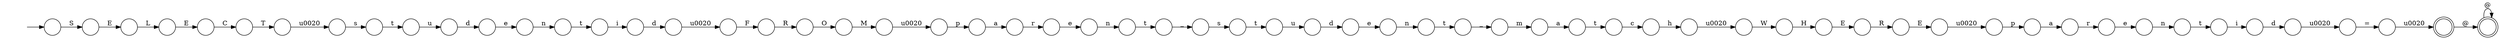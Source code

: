 digraph Automaton {
  rankdir = LR;
  0 [shape=circle,label=""];
  0 -> 25 [label="e"]
  1 [shape=circle,label=""];
  1 -> 16 [label="E"]
  2 [shape=circle,label=""];
  2 -> 4 [label="O"]
  3 [shape=circle,label=""];
  3 -> 34 [label="i"]
  4 [shape=circle,label=""];
  4 -> 47 [label="M"]
  5 [shape=circle,label=""];
  5 -> 17 [label="E"]
  6 [shape=circle,label=""];
  6 -> 7 [label="T"]
  7 [shape=circle,label=""];
  7 -> 27 [label="\u0020"]
  8 [shape=circle,label=""];
  8 -> 45 [label="p"]
  9 [shape=circle,label=""];
  9 -> 15 [label="E"]
  10 [shape=circle,label=""];
  10 -> 31 [label="d"]
  11 [shape=circle,label=""];
  11 -> 28 [label="F"]
  12 [shape=circle,label=""];
  12 -> 61 [label="="]
  13 [shape=circle,label=""];
  13 -> 33 [label="_"]
  14 [shape=circle,label=""];
  14 -> 29 [label="t"]
  15 [shape=circle,label=""];
  15 -> 21 [label="R"]
  16 [shape=circle,label=""];
  16 -> 6 [label="C"]
  17 [shape=circle,label=""];
  17 -> 1 [label="L"]
  18 [shape=circle,label=""];
  18 -> 10 [label="u"]
  19 [shape=circle,label=""];
  19 -> 60 [label="t"]
  20 [shape=circle,label=""];
  20 -> 50 [label="n"]
  21 [shape=circle,label=""];
  21 -> 53 [label="E"]
  22 [shape=circle,label=""];
  22 -> 20 [label="e"]
  23 [shape=circle,label=""];
  23 -> 24 [label="\u0020"]
  24 [shape=circle,label=""];
  24 -> 35 [label="W"]
  25 [shape=circle,label=""];
  25 -> 52 [label="n"]
  26 [shape=doublecircle,label=""];
  26 -> 26 [label="@"]
  27 [shape=circle,label=""];
  27 -> 19 [label="s"]
  28 [shape=circle,label=""];
  28 -> 2 [label="R"]
  29 [shape=circle,label=""];
  29 -> 44 [label="i"]
  30 [shape=circle,label=""];
  30 -> 39 [label="e"]
  31 [shape=circle,label=""];
  31 -> 51 [label="e"]
  32 [shape=circle,label=""];
  32 -> 11 [label="\u0020"]
  33 [shape=circle,label=""];
  33 -> 46 [label="m"]
  34 [shape=circle,label=""];
  34 -> 32 [label="d"]
  35 [shape=circle,label=""];
  35 -> 9 [label="H"]
  36 [shape=circle,label=""];
  36 -> 0 [label="d"]
  37 [shape=circle,label=""];
  37 -> 54 [label="_"]
  38 [shape=circle,label=""];
  38 -> 23 [label="h"]
  39 [shape=circle,label=""];
  39 -> 14 [label="n"]
  40 [shape=circle,label=""];
  40 -> 22 [label="r"]
  41 [shape=circle,label=""];
  41 -> 18 [label="t"]
  42 [shape=circle,label=""];
  42 -> 59 [label="a"]
  43 [shape=doublecircle,label=""];
  43 -> 26 [label="@"]
  44 [shape=circle,label=""];
  44 -> 58 [label="d"]
  45 [shape=circle,label=""];
  45 -> 40 [label="a"]
  46 [shape=circle,label=""];
  46 -> 57 [label="a"]
  47 [shape=circle,label=""];
  47 -> 8 [label="\u0020"]
  48 [shape=circle,label=""];
  48 -> 38 [label="c"]
  49 [shape=circle,label=""];
  49 -> 13 [label="t"]
  50 [shape=circle,label=""];
  50 -> 37 [label="t"]
  51 [shape=circle,label=""];
  51 -> 49 [label="n"]
  52 [shape=circle,label=""];
  52 -> 3 [label="t"]
  53 [shape=circle,label=""];
  53 -> 56 [label="\u0020"]
  54 [shape=circle,label=""];
  54 -> 41 [label="s"]
  55 [shape=circle,label=""];
  initial [shape=plaintext,label=""];
  initial -> 55
  55 -> 5 [label="S"]
  56 [shape=circle,label=""];
  56 -> 42 [label="p"]
  57 [shape=circle,label=""];
  57 -> 48 [label="t"]
  58 [shape=circle,label=""];
  58 -> 12 [label="\u0020"]
  59 [shape=circle,label=""];
  59 -> 30 [label="r"]
  60 [shape=circle,label=""];
  60 -> 36 [label="u"]
  61 [shape=circle,label=""];
  61 -> 43 [label="\u0020"]
}
